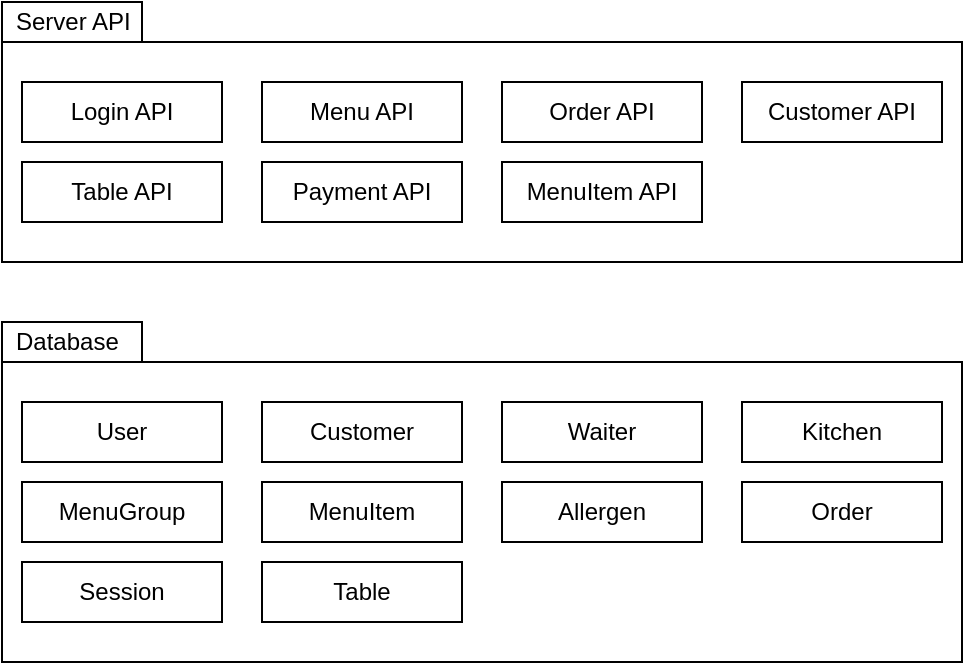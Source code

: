 <mxfile>
    <diagram id="JxnpbCqBWF6ul-r5c5D_" name="Page-1">
        <mxGraphModel dx="585" dy="416" grid="1" gridSize="10" guides="1" tooltips="1" connect="1" arrows="1" fold="1" page="1" pageScale="1" pageWidth="827" pageHeight="1169" math="0" shadow="0">
            <root>
                <mxCell id="0"/>
                <mxCell id="1" parent="0"/>
                <mxCell id="27" value="" style="group" vertex="1" connectable="0" parent="1">
                    <mxGeometry x="120" y="510" width="480" height="130" as="geometry"/>
                </mxCell>
                <mxCell id="5" value="Server API" style="shape=folder;xSize=90;align=left;spacingLeft=10;align=left;verticalAlign=top;spacingLeft=5;spacingTop=-4;tabWidth=70;tabHeight=20;tabPosition=left;html=1;recursiveResize=0;" parent="27" vertex="1">
                    <mxGeometry width="480" height="130" as="geometry"/>
                </mxCell>
                <mxCell id="8" value="Login API" style="html=1;whiteSpace=wrap;" parent="27" vertex="1">
                    <mxGeometry x="10" y="40" width="100" height="30" as="geometry"/>
                </mxCell>
                <mxCell id="9" value="Menu API" style="html=1;whiteSpace=wrap;" parent="27" vertex="1">
                    <mxGeometry x="130" y="40" width="100" height="30" as="geometry"/>
                </mxCell>
                <mxCell id="12" value="Order API" style="html=1;whiteSpace=wrap;" vertex="1" parent="27">
                    <mxGeometry x="250" y="40" width="100" height="30" as="geometry"/>
                </mxCell>
                <mxCell id="13" value="Customer API" style="html=1;whiteSpace=wrap;" vertex="1" parent="27">
                    <mxGeometry x="370" y="40" width="100" height="30" as="geometry"/>
                </mxCell>
                <mxCell id="14" value="MenuItem API" style="html=1;whiteSpace=wrap;" vertex="1" parent="27">
                    <mxGeometry x="250" y="80" width="100" height="30" as="geometry"/>
                </mxCell>
                <mxCell id="15" value="Table API" style="html=1;whiteSpace=wrap;" vertex="1" parent="27">
                    <mxGeometry x="10" y="80" width="100" height="30" as="geometry"/>
                </mxCell>
                <mxCell id="16" value="Payment API" style="html=1;whiteSpace=wrap;" vertex="1" parent="27">
                    <mxGeometry x="130" y="80" width="100" height="30" as="geometry"/>
                </mxCell>
                <mxCell id="28" value="" style="group" vertex="1" connectable="0" parent="1">
                    <mxGeometry x="120" y="670" width="480" height="170" as="geometry"/>
                </mxCell>
                <mxCell id="4" value="Database" style="shape=folder;xSize=90;align=left;spacingLeft=10;align=left;verticalAlign=top;spacingLeft=5;spacingTop=-4;tabWidth=70;tabHeight=20;tabPosition=left;html=1;recursiveResize=0;" parent="28" vertex="1">
                    <mxGeometry width="480" height="170" as="geometry"/>
                </mxCell>
                <mxCell id="10" value="User" style="html=1;whiteSpace=wrap;" parent="28" vertex="1">
                    <mxGeometry x="10" y="40" width="100" height="30" as="geometry"/>
                </mxCell>
                <mxCell id="11" value="Session" style="html=1;whiteSpace=wrap;" parent="28" vertex="1">
                    <mxGeometry x="10" y="120" width="100" height="30" as="geometry"/>
                </mxCell>
                <mxCell id="17" value="Table" style="html=1;whiteSpace=wrap;" vertex="1" parent="28">
                    <mxGeometry x="130" y="120" width="100" height="30" as="geometry"/>
                </mxCell>
                <mxCell id="18" value="MenuItem" style="html=1;whiteSpace=wrap;" vertex="1" parent="28">
                    <mxGeometry x="130" y="80" width="100" height="30" as="geometry"/>
                </mxCell>
                <mxCell id="19" value="Order" style="html=1;whiteSpace=wrap;" vertex="1" parent="28">
                    <mxGeometry x="370" y="80" width="100" height="30" as="geometry"/>
                </mxCell>
                <mxCell id="20" value="Waiter" style="html=1;whiteSpace=wrap;" vertex="1" parent="28">
                    <mxGeometry x="250" y="40" width="100" height="30" as="geometry"/>
                </mxCell>
                <mxCell id="21" value="Customer" style="html=1;whiteSpace=wrap;" vertex="1" parent="28">
                    <mxGeometry x="130" y="40" width="100" height="30" as="geometry"/>
                </mxCell>
                <mxCell id="22" value="Allergen" style="html=1;whiteSpace=wrap;" vertex="1" parent="28">
                    <mxGeometry x="250" y="80" width="100" height="30" as="geometry"/>
                </mxCell>
                <mxCell id="23" value="MenuGroup" style="html=1;whiteSpace=wrap;" vertex="1" parent="28">
                    <mxGeometry x="10" y="80" width="100" height="30" as="geometry"/>
                </mxCell>
                <mxCell id="24" value="Kitchen" style="html=1;whiteSpace=wrap;" vertex="1" parent="28">
                    <mxGeometry x="370" y="40" width="100" height="30" as="geometry"/>
                </mxCell>
            </root>
        </mxGraphModel>
    </diagram>
</mxfile>